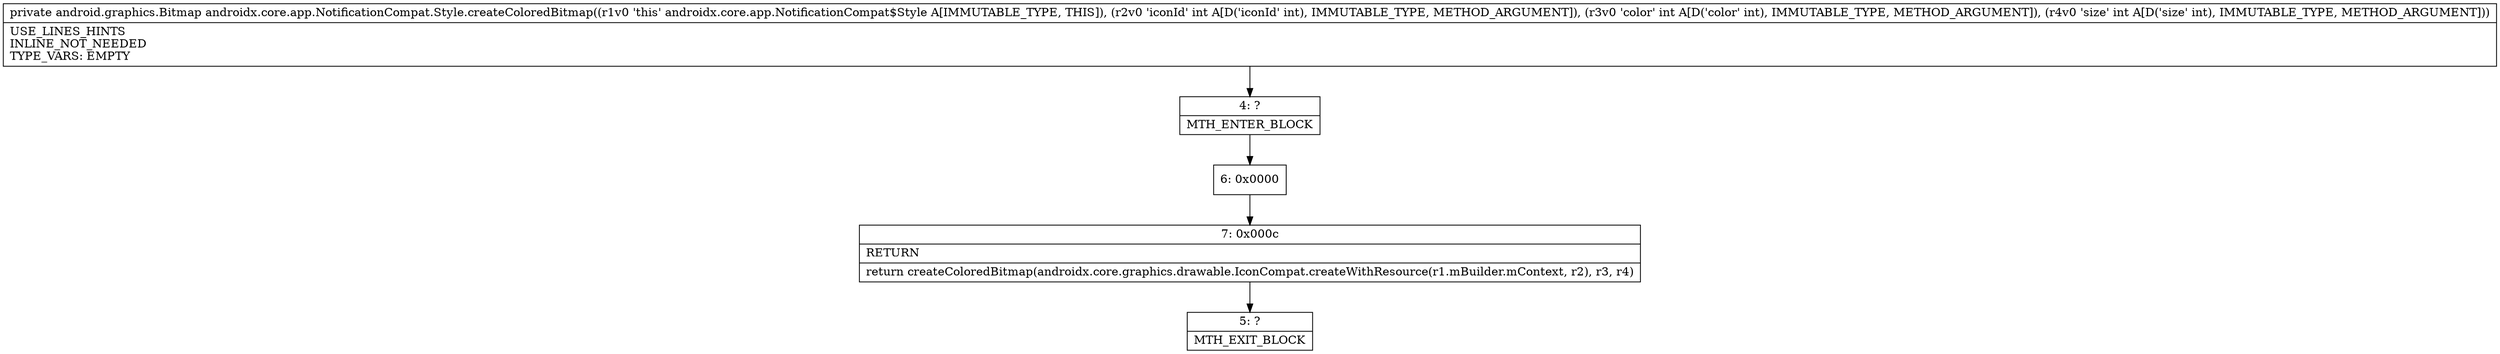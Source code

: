 digraph "CFG forandroidx.core.app.NotificationCompat.Style.createColoredBitmap(III)Landroid\/graphics\/Bitmap;" {
Node_4 [shape=record,label="{4\:\ ?|MTH_ENTER_BLOCK\l}"];
Node_6 [shape=record,label="{6\:\ 0x0000}"];
Node_7 [shape=record,label="{7\:\ 0x000c|RETURN\l|return createColoredBitmap(androidx.core.graphics.drawable.IconCompat.createWithResource(r1.mBuilder.mContext, r2), r3, r4)\l}"];
Node_5 [shape=record,label="{5\:\ ?|MTH_EXIT_BLOCK\l}"];
MethodNode[shape=record,label="{private android.graphics.Bitmap androidx.core.app.NotificationCompat.Style.createColoredBitmap((r1v0 'this' androidx.core.app.NotificationCompat$Style A[IMMUTABLE_TYPE, THIS]), (r2v0 'iconId' int A[D('iconId' int), IMMUTABLE_TYPE, METHOD_ARGUMENT]), (r3v0 'color' int A[D('color' int), IMMUTABLE_TYPE, METHOD_ARGUMENT]), (r4v0 'size' int A[D('size' int), IMMUTABLE_TYPE, METHOD_ARGUMENT]))  | USE_LINES_HINTS\lINLINE_NOT_NEEDED\lTYPE_VARS: EMPTY\l}"];
MethodNode -> Node_4;Node_4 -> Node_6;
Node_6 -> Node_7;
Node_7 -> Node_5;
}

